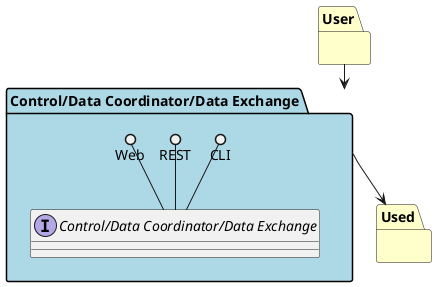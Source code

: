 @startuml

package "User" #ffffcc {

}

package "Used" #ffffcc {

}

package "Control/Data Coordinator/Data Exchange" #lightblue {

    interface "Control/Data Coordinator/Data Exchange" {
    }

    CLI ()-- "Control/Data Coordinator/Data Exchange"
    REST ()-- "Control/Data Coordinator/Data Exchange"
    Web ()-- "Control/Data Coordinator/Data Exchange"
}

User --> "Control/Data Coordinator/Data Exchange"
"Control/Data Coordinator/Data Exchange" --> Used

@enduml

